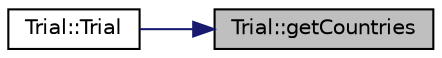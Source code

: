 digraph "Trial::getCountries"
{
 // LATEX_PDF_SIZE
  edge [fontname="Helvetica",fontsize="10",labelfontname="Helvetica",labelfontsize="10"];
  node [fontname="Helvetica",fontsize="10",shape=record];
  rankdir="RL";
  Node1 [label="Trial::getCountries",height=0.2,width=0.4,color="black", fillcolor="grey75", style="filled", fontcolor="black",tooltip=" "];
  Node1 -> Node2 [dir="back",color="midnightblue",fontsize="10",style="solid",fontname="Helvetica"];
  Node2 [label="Trial::Trial",height=0.2,width=0.4,color="black", fillcolor="white", style="filled",URL="$class_trial.html#a301e69473f1c361d88e4fa89da4708d4",tooltip=" "];
}
